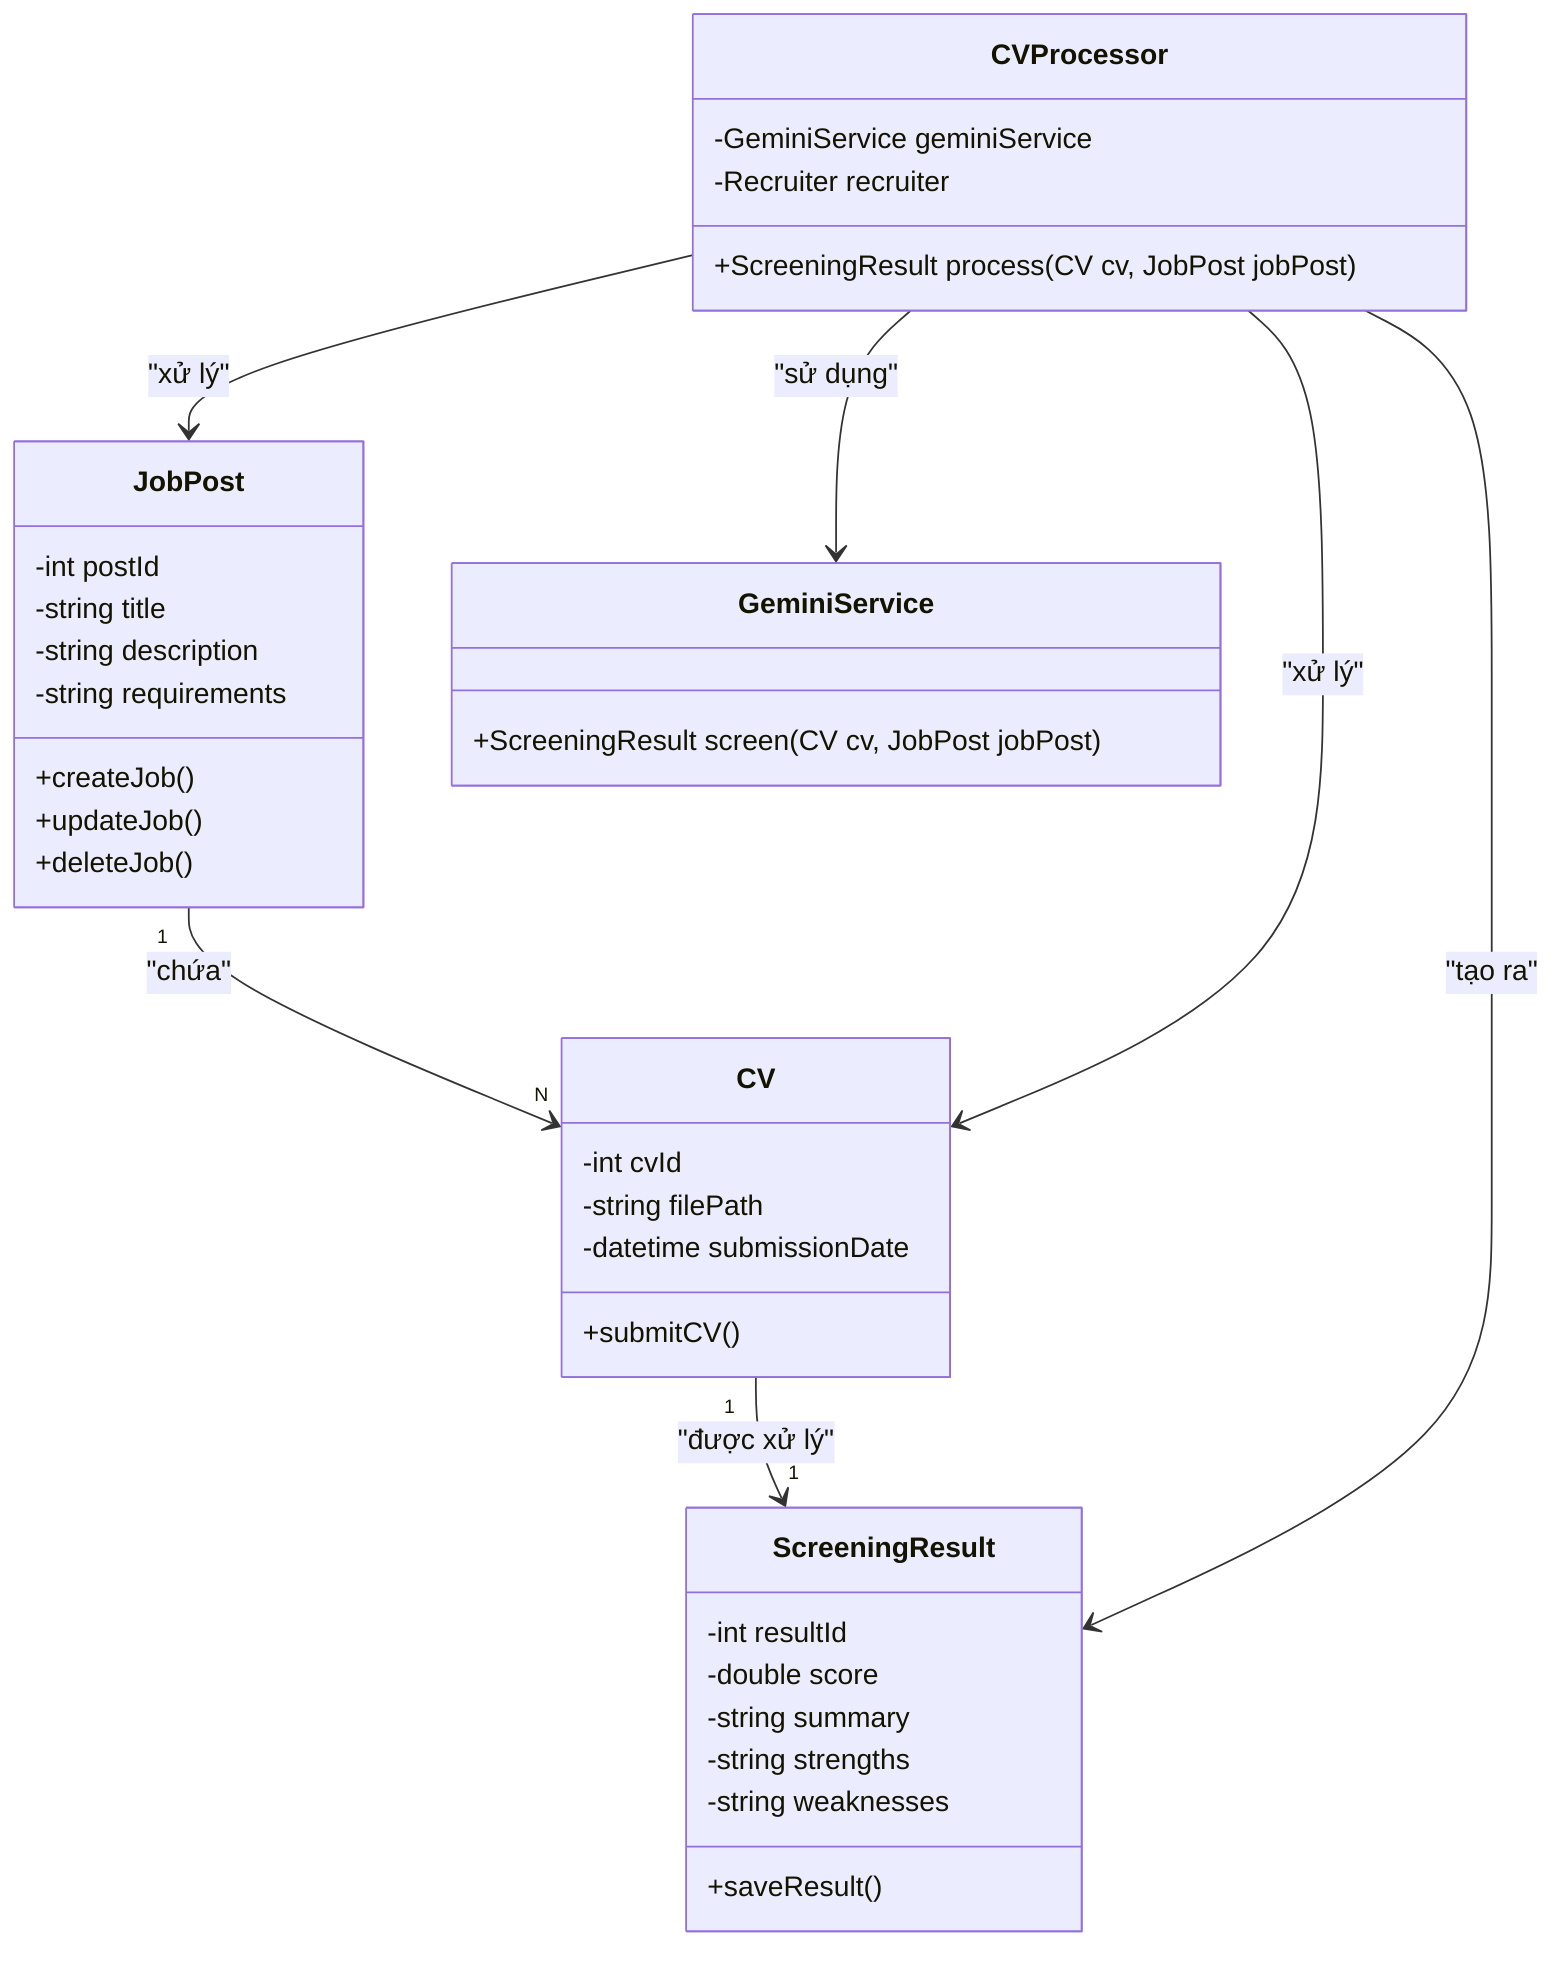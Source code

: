 classDiagram
    class JobPost {
        -int postId
        -string title
        -string description
        -string requirements
        +createJob()
        +updateJob()
        +deleteJob()
    }

    class CV {
        -int cvId
        -string filePath
        -datetime submissionDate
        +submitCV()
    }

    class ScreeningResult {
        -int resultId
        -double score
        -string summary
        -string strengths
        -string weaknesses
        +saveResult()
    }

    class GeminiService {
        +ScreeningResult screen(CV cv, JobPost jobPost)
    }

    class CVProcessor {
        -GeminiService geminiService
        -Recruiter recruiter
        +ScreeningResult process(CV cv, JobPost jobPost)
    }

    JobPost "1" --> "N" CV : "chứa"
    CV "1" --> "1" ScreeningResult : "được xử lý"
    CVProcessor --> GeminiService : "sử dụng"
    CVProcessor --> CV : "xử lý"
    CVProcessor --> JobPost : "xử lý"
    CVProcessor --> ScreeningResult : "tạo ra"